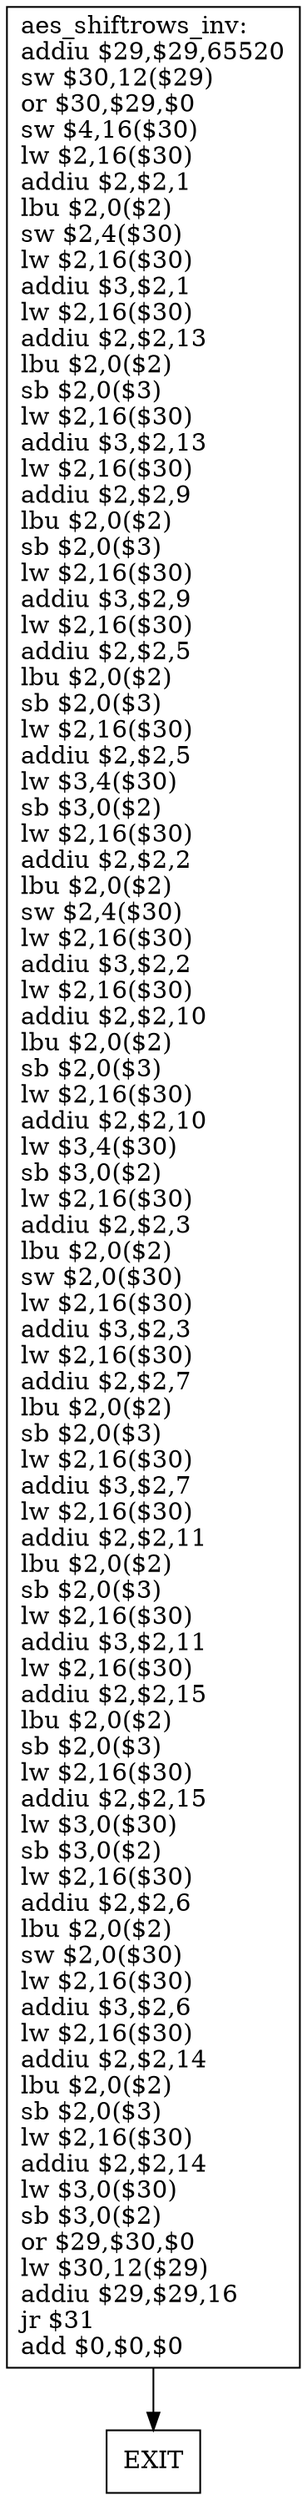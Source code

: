 digraph G1 {
node [shape = box];
BB0 [label = "aes_shiftrows_inv:\laddiu $29,$29,65520\lsw $30,12($29)\lor $30,$29,$0\lsw $4,16($30)\llw $2,16($30)\laddiu $2,$2,1\llbu $2,0($2)\lsw $2,4($30)\llw $2,16($30)\laddiu $3,$2,1\llw $2,16($30)\laddiu $2,$2,13\llbu $2,0($2)\lsb $2,0($3)\llw $2,16($30)\laddiu $3,$2,13\llw $2,16($30)\laddiu $2,$2,9\llbu $2,0($2)\lsb $2,0($3)\llw $2,16($30)\laddiu $3,$2,9\llw $2,16($30)\laddiu $2,$2,5\llbu $2,0($2)\lsb $2,0($3)\llw $2,16($30)\laddiu $2,$2,5\llw $3,4($30)\lsb $3,0($2)\llw $2,16($30)\laddiu $2,$2,2\llbu $2,0($2)\lsw $2,4($30)\llw $2,16($30)\laddiu $3,$2,2\llw $2,16($30)\laddiu $2,$2,10\llbu $2,0($2)\lsb $2,0($3)\llw $2,16($30)\laddiu $2,$2,10\llw $3,4($30)\lsb $3,0($2)\llw $2,16($30)\laddiu $2,$2,3\llbu $2,0($2)\lsw $2,0($30)\llw $2,16($30)\laddiu $3,$2,3\llw $2,16($30)\laddiu $2,$2,7\llbu $2,0($2)\lsb $2,0($3)\llw $2,16($30)\laddiu $3,$2,7\llw $2,16($30)\laddiu $2,$2,11\llbu $2,0($2)\lsb $2,0($3)\llw $2,16($30)\laddiu $3,$2,11\llw $2,16($30)\laddiu $2,$2,15\llbu $2,0($2)\lsb $2,0($3)\llw $2,16($30)\laddiu $2,$2,15\llw $3,0($30)\lsb $3,0($2)\llw $2,16($30)\laddiu $2,$2,6\llbu $2,0($2)\lsw $2,0($30)\llw $2,16($30)\laddiu $3,$2,6\llw $2,16($30)\laddiu $2,$2,14\llbu $2,0($2)\lsb $2,0($3)\llw $2,16($30)\laddiu $2,$2,14\llw $3,0($30)\lsb $3,0($2)\lor $29,$30,$0\llw $30,12($29)\laddiu $29,$29,16\ljr $31\ladd $0,$0,$0\l"] ;
BB0 -> EXIT  [style = filled, label = ""];
}
